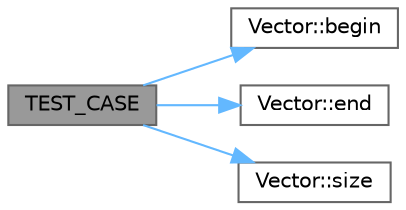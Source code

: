 digraph "TEST_CASE"
{
 // LATEX_PDF_SIZE
  bgcolor="transparent";
  edge [fontname=Helvetica,fontsize=10,labelfontname=Helvetica,labelfontsize=10];
  node [fontname=Helvetica,fontsize=10,shape=box,height=0.2,width=0.4];
  rankdir="LR";
  Node1 [id="Node000001",label="TEST_CASE",height=0.2,width=0.4,color="gray40", fillcolor="grey60", style="filled", fontcolor="black",tooltip=" "];
  Node1 -> Node2 [id="edge1_Node000001_Node000002",color="steelblue1",style="solid",tooltip=" "];
  Node2 [id="Node000002",label="Vector::begin",height=0.2,width=0.4,color="grey40", fillcolor="white", style="filled",URL="$class_vector.html#a48330adb902d17d3fbed6e83fd58976f",tooltip=" "];
  Node1 -> Node3 [id="edge2_Node000001_Node000003",color="steelblue1",style="solid",tooltip=" "];
  Node3 [id="Node000003",label="Vector::end",height=0.2,width=0.4,color="grey40", fillcolor="white", style="filled",URL="$class_vector.html#aa8958aac9b8931d471cdd99428c2d535",tooltip=" "];
  Node1 -> Node4 [id="edge3_Node000001_Node000004",color="steelblue1",style="solid",tooltip=" "];
  Node4 [id="Node000004",label="Vector::size",height=0.2,width=0.4,color="grey40", fillcolor="white", style="filled",URL="$class_vector.html#aaf58f4ef9719a4cecab4af45c2ec8ca4",tooltip=" "];
}
